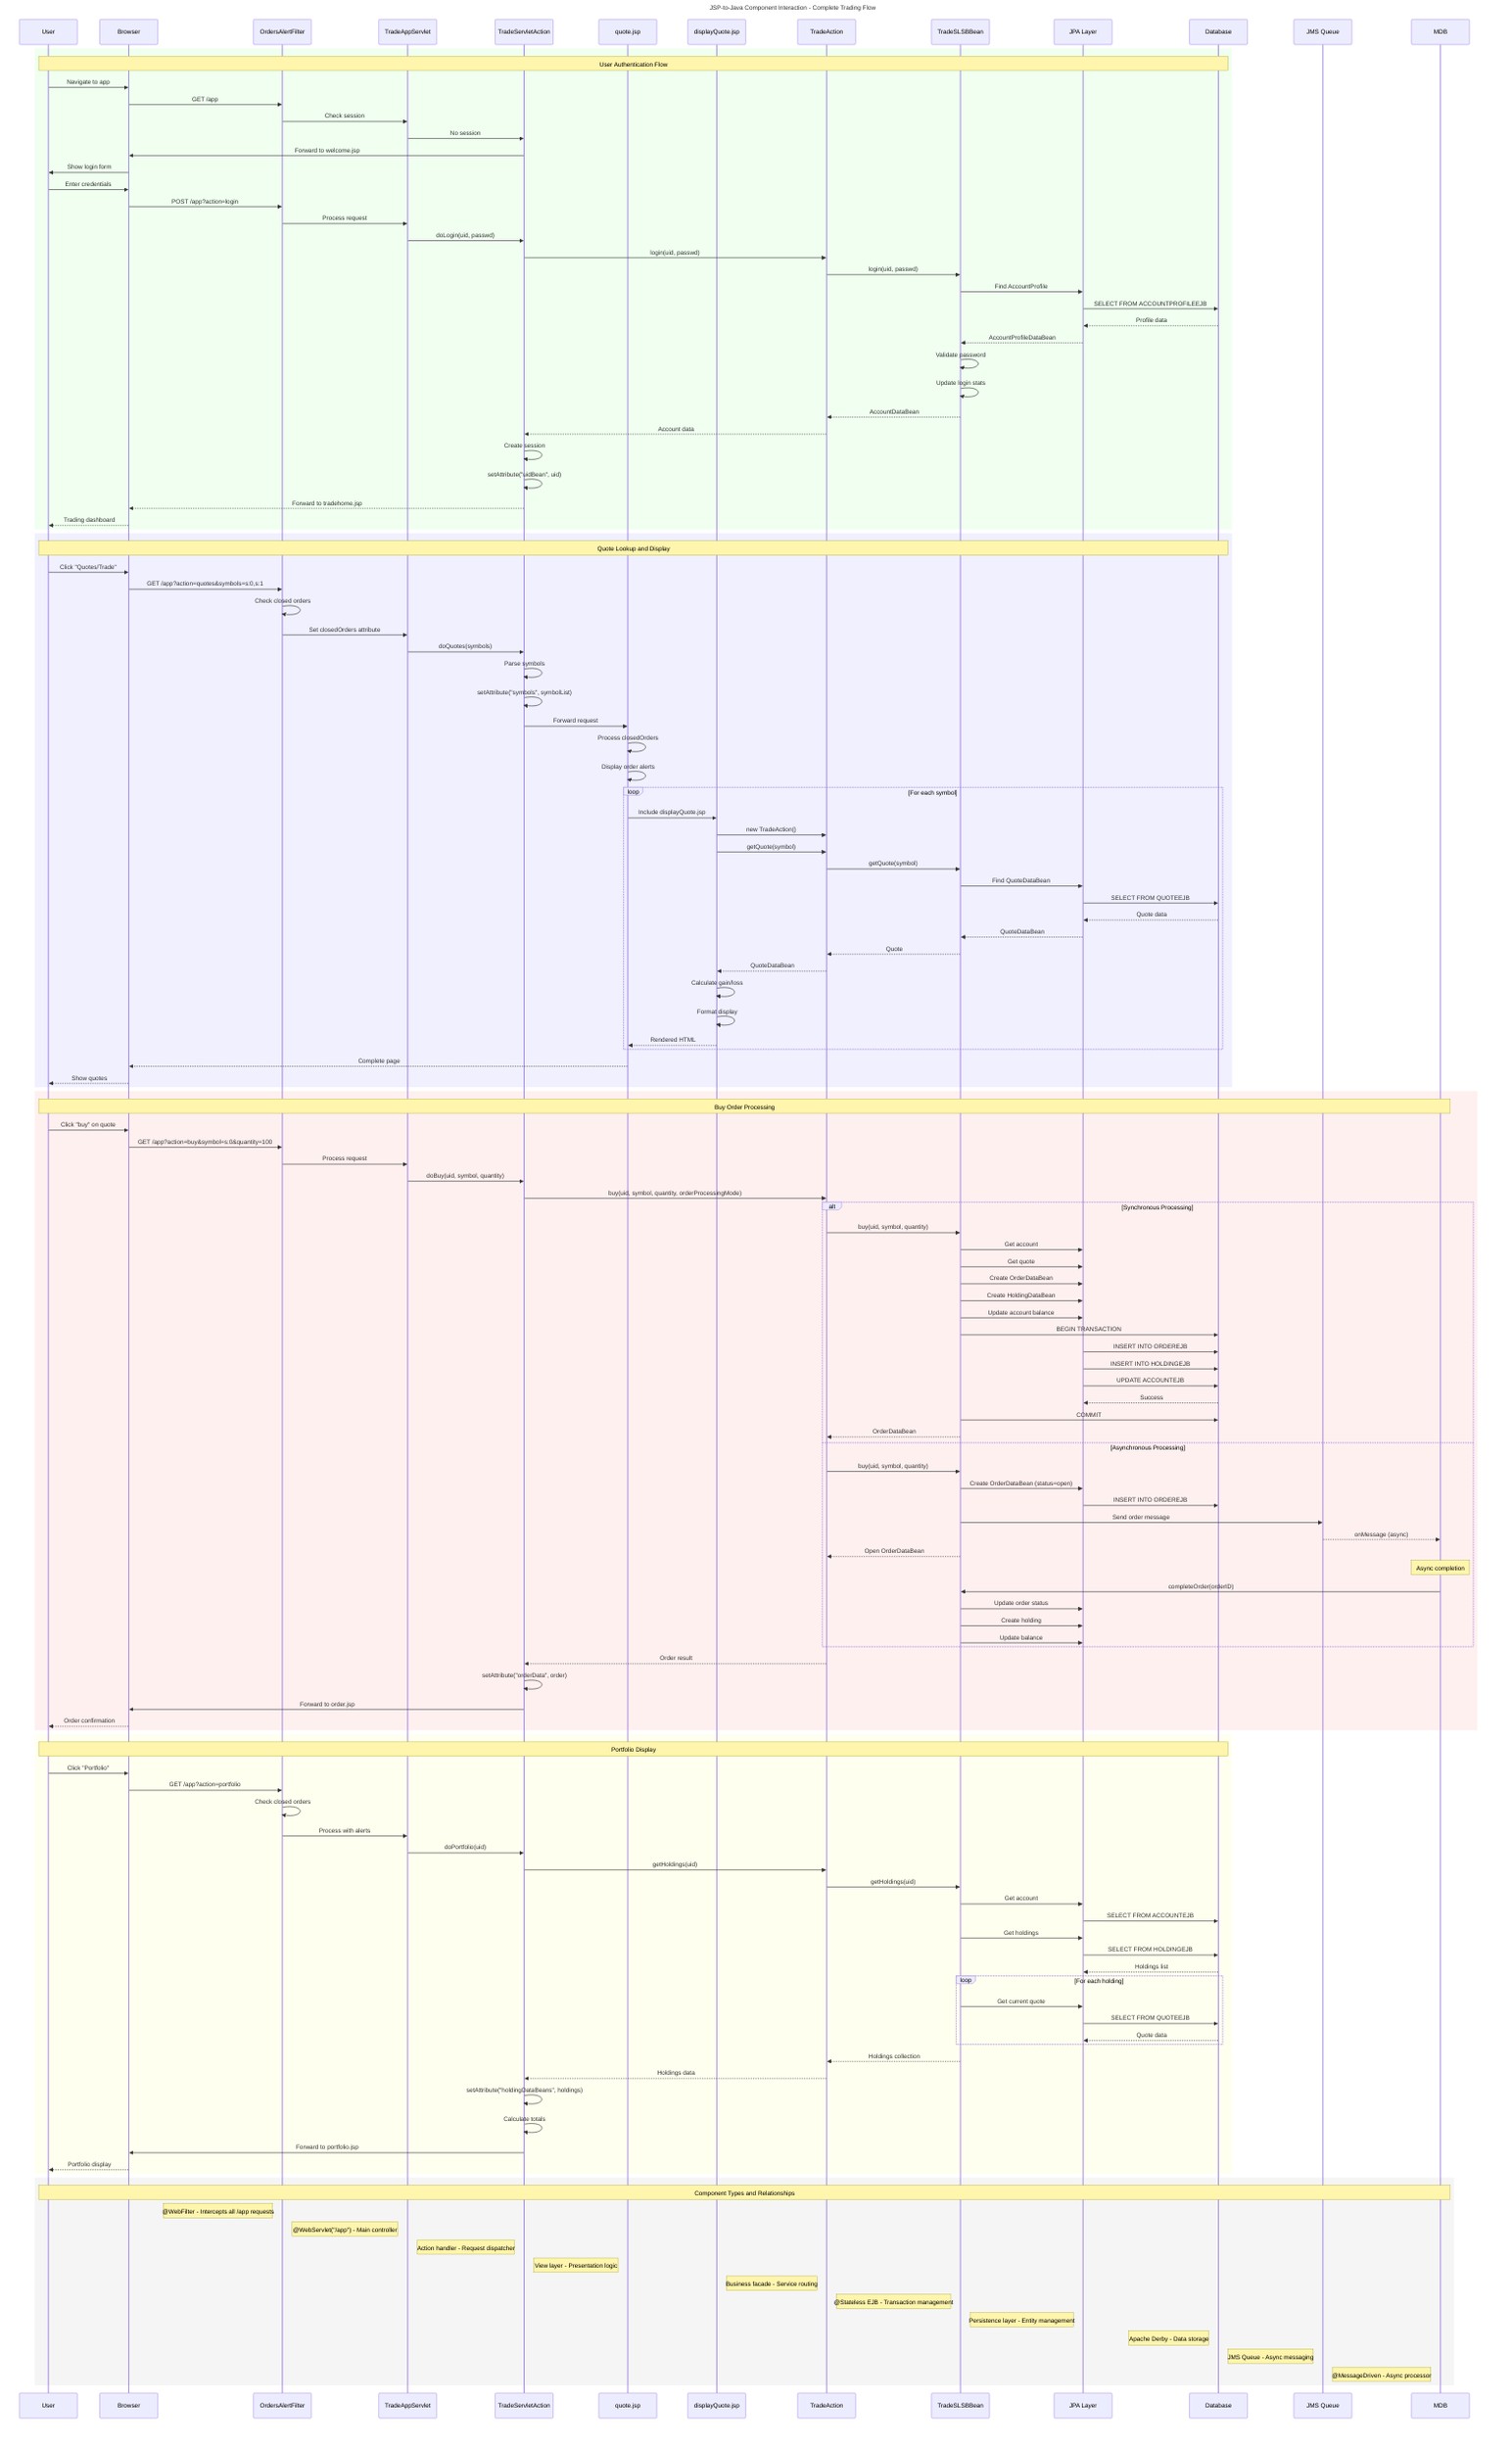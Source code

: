 sequenceDiagram
    title JSP-to-Java Component Interaction - Complete Trading Flow
    
    participant User
    participant Browser
    participant OrderFilter as OrdersAlertFilter
    participant AppServlet as TradeAppServlet
    participant TSA as TradeServletAction
    participant Quote as quote.jsp
    participant DisplayQuote as displayQuote.jsp
    participant TradeAction
    participant SLSB as TradeSLSBBean
    participant JPA as JPA Layer
    participant DB as Database
    participant Queue as JMS Queue
    participant MDB
    
    %% Login and Session Creation
    rect rgb(240, 255, 240)
        Note over User,DB: User Authentication Flow
        
        User->>Browser: Navigate to app
        Browser->>OrderFilter: GET /app
        OrderFilter->>AppServlet: Check session
        AppServlet->>TSA: No session
        TSA->>Browser: Forward to welcome.jsp
        Browser->>User: Show login form
        
        User->>Browser: Enter credentials
        Browser->>OrderFilter: POST /app?action=login
        OrderFilter->>AppServlet: Process request
        AppServlet->>TSA: doLogin(uid, passwd)
        TSA->>TradeAction: login(uid, passwd)
        TradeAction->>SLSB: login(uid, passwd)
        SLSB->>JPA: Find AccountProfile
        JPA->>DB: SELECT FROM ACCOUNTPROFILEEJB
        DB-->>JPA: Profile data
        JPA-->>SLSB: AccountProfileDataBean
        SLSB->>SLSB: Validate password
        SLSB->>SLSB: Update login stats
        SLSB-->>TradeAction: AccountDataBean
        TradeAction-->>TSA: Account data
        TSA->>TSA: Create session
        TSA->>TSA: setAttribute("uidBean", uid)
        TSA-->>Browser: Forward to tradehome.jsp
        Browser-->>User: Trading dashboard
    end
    
    %% Quote Lookup Flow
    rect rgb(240, 240, 255)
        Note over User,DB: Quote Lookup and Display
        
        User->>Browser: Click "Quotes/Trade"
        Browser->>OrderFilter: GET /app?action=quotes&symbols=s:0,s:1
        
        OrderFilter->>OrderFilter: Check closed orders
        OrderFilter->>AppServlet: Set closedOrders attribute
        
        AppServlet->>TSA: doQuotes(symbols)
        TSA->>TSA: Parse symbols
        TSA->>TSA: setAttribute("symbols", symbolList)
        TSA->>Quote: Forward request
        
        Quote->>Quote: Process closedOrders
        Quote->>Quote: Display order alerts
        
        loop For each symbol
            Quote->>DisplayQuote: Include displayQuote.jsp
            DisplayQuote->>TradeAction: new TradeAction()
            DisplayQuote->>TradeAction: getQuote(symbol)
            TradeAction->>SLSB: getQuote(symbol)
            SLSB->>JPA: Find QuoteDataBean
            JPA->>DB: SELECT FROM QUOTEEJB
            DB-->>JPA: Quote data
            JPA-->>SLSB: QuoteDataBean
            SLSB-->>TradeAction: Quote
            TradeAction-->>DisplayQuote: QuoteDataBean
            DisplayQuote->>DisplayQuote: Calculate gain/loss
            DisplayQuote->>DisplayQuote: Format display
            DisplayQuote-->>Quote: Rendered HTML
        end
        
        Quote-->>Browser: Complete page
        Browser-->>User: Show quotes
    end
    
    %% Buy Order Flow
    rect rgb(255, 240, 240)
        Note over User,MDB: Buy Order Processing
        
        User->>Browser: Click "buy" on quote
        Browser->>OrderFilter: GET /app?action=buy&symbol=s:0&quantity=100
        
        OrderFilter->>AppServlet: Process request
        AppServlet->>TSA: doBuy(uid, symbol, quantity)
        
        TSA->>TradeAction: buy(uid, symbol, quantity, orderProcessingMode)
        
        alt Synchronous Processing
            TradeAction->>SLSB: buy(uid, symbol, quantity)
            SLSB->>JPA: Get account
            SLSB->>JPA: Get quote
            SLSB->>JPA: Create OrderDataBean
            SLSB->>JPA: Create HoldingDataBean
            SLSB->>JPA: Update account balance
            SLSB->>DB: BEGIN TRANSACTION
            JPA->>DB: INSERT INTO ORDEREJB
            JPA->>DB: INSERT INTO HOLDINGEJB
            JPA->>DB: UPDATE ACCOUNTEJB
            DB-->>JPA: Success
            SLSB->>DB: COMMIT
            SLSB-->>TradeAction: OrderDataBean
        else Asynchronous Processing
            TradeAction->>SLSB: buy(uid, symbol, quantity)
            SLSB->>JPA: Create OrderDataBean (status=open)
            JPA->>DB: INSERT INTO ORDEREJB
            SLSB->>Queue: Send order message
            Queue-->>MDB: onMessage (async)
            SLSB-->>TradeAction: Open OrderDataBean
            
            Note over MDB: Async completion
            MDB->>SLSB: completeOrder(orderID)
            SLSB->>JPA: Update order status
            SLSB->>JPA: Create holding
            SLSB->>JPA: Update balance
        end
        
        TradeAction-->>TSA: Order result
        TSA->>TSA: setAttribute("orderData", order)
        TSA->>Browser: Forward to order.jsp
        Browser-->>User: Order confirmation
    end
    
    %% Portfolio View Flow
    rect rgb(255, 255, 240)
        Note over User,DB: Portfolio Display
        
        User->>Browser: Click "Portfolio"
        Browser->>OrderFilter: GET /app?action=portfolio
        
        OrderFilter->>OrderFilter: Check closed orders
        OrderFilter->>AppServlet: Process with alerts
        
        AppServlet->>TSA: doPortfolio(uid)
        
        TSA->>TradeAction: getHoldings(uid)
        TradeAction->>SLSB: getHoldings(uid)
        
        SLSB->>JPA: Get account
        JPA->>DB: SELECT FROM ACCOUNTEJB
        SLSB->>JPA: Get holdings
        JPA->>DB: SELECT FROM HOLDINGEJB
        DB-->>JPA: Holdings list
        
        loop For each holding
            SLSB->>JPA: Get current quote
            JPA->>DB: SELECT FROM QUOTEEJB
            DB-->>JPA: Quote data
        end
        
        SLSB-->>TradeAction: Holdings collection
        TradeAction-->>TSA: Holdings data
        
        TSA->>TSA: setAttribute("holdingDataBeans", holdings)
        TSA->>TSA: Calculate totals
        TSA->>Browser: Forward to portfolio.jsp
        
        Browser-->>User: Portfolio display
    end
    
    %% Component Relationships Legend
    rect rgb(245, 245, 245)
        Note over User,MDB: Component Types and Relationships
        Note left of OrderFilter: @WebFilter - Intercepts all /app requests
        Note left of AppServlet: @WebServlet("/app") - Main controller
        Note left of TSA: Action handler - Request dispatcher
        Note left of Quote: View layer - Presentation logic
        Note left of TradeAction: Business facade - Service routing
        Note left of SLSB: @Stateless EJB - Transaction management
        Note left of JPA: Persistence layer - Entity management
        Note left of DB: Apache Derby - Data storage
        Note left of Queue: JMS Queue - Async messaging
        Note left of MDB: @MessageDriven - Async processor
    end
